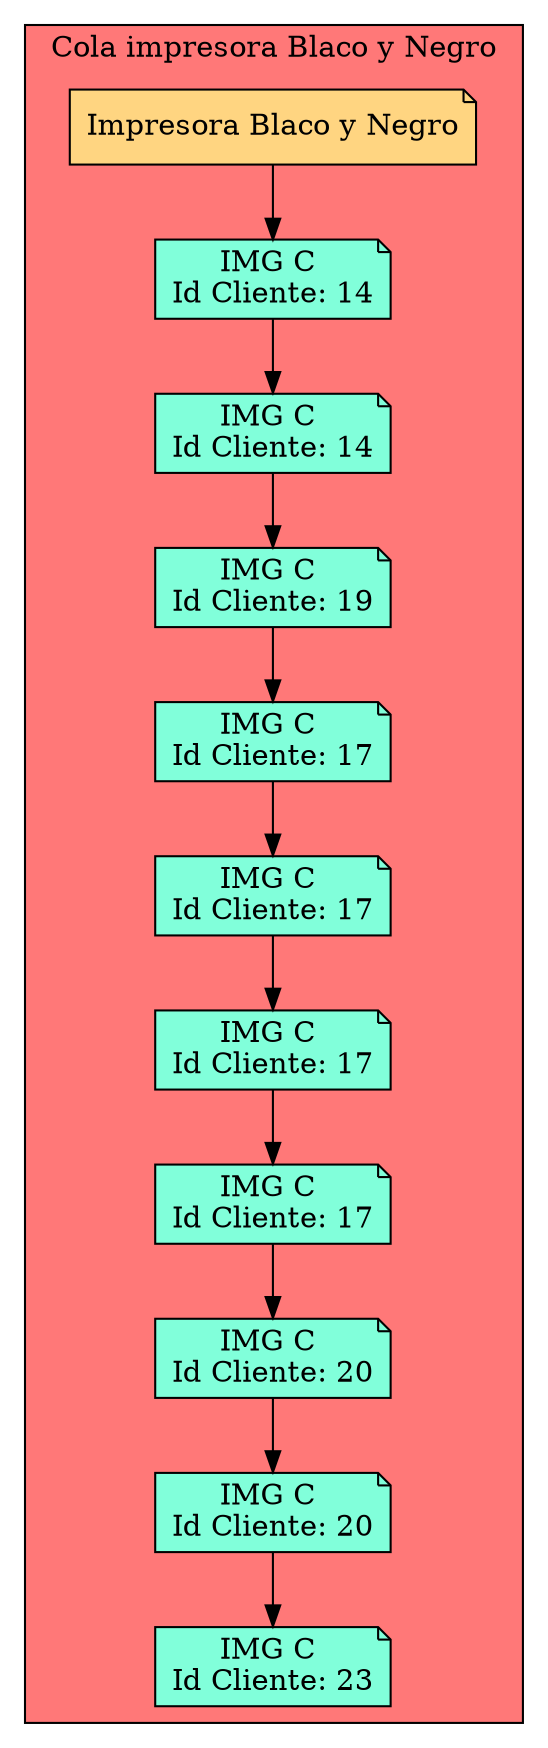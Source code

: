 digraph L {
node[shape=note fillcolor="#A181FF" style =filled]
subgraph cluster_p{
    label= " Cola impresora Blaco y Negro "
 raiz[label = "Impresora Blaco y Negro" fillcolor="#FFD581" ]    bgcolor = "#FF7878"
Nodo1083962448[label="IMG C 
Id Cliente: 14",fillcolor="#81FFDA"]
Nodo953742666[label="IMG C 
Id Cliente: 14",fillcolor="#81FFDA"]
Nodo1223867739[label="IMG C 
Id Cliente: 19",fillcolor="#81FFDA"]
Nodo129153987[label="IMG C 
Id Cliente: 17",fillcolor="#81FFDA"]
Nodo168907708[label="IMG C 
Id Cliente: 17",fillcolor="#81FFDA"]
Nodo447718425[label="IMG C 
Id Cliente: 17",fillcolor="#81FFDA"]
Nodo1206569586[label="IMG C 
Id Cliente: 17",fillcolor="#81FFDA"]
Nodo869601985[label="IMG C 
Id Cliente: 20",fillcolor="#81FFDA"]
Nodo1365008457[label="IMG C 
Id Cliente: 20",fillcolor="#81FFDA"]
Nodo678433396[label="IMG C 
Id Cliente: 23",fillcolor="#81FFDA"]

raiz->Nodo1083962448
Nodo1083962448 -> Nodo953742666

Nodo953742666 -> Nodo1223867739

Nodo1223867739 -> Nodo129153987

Nodo129153987 -> Nodo168907708

Nodo168907708 -> Nodo447718425

Nodo447718425 -> Nodo1206569586

Nodo1206569586 -> Nodo869601985

Nodo869601985 -> Nodo1365008457

Nodo1365008457 -> Nodo678433396
}}